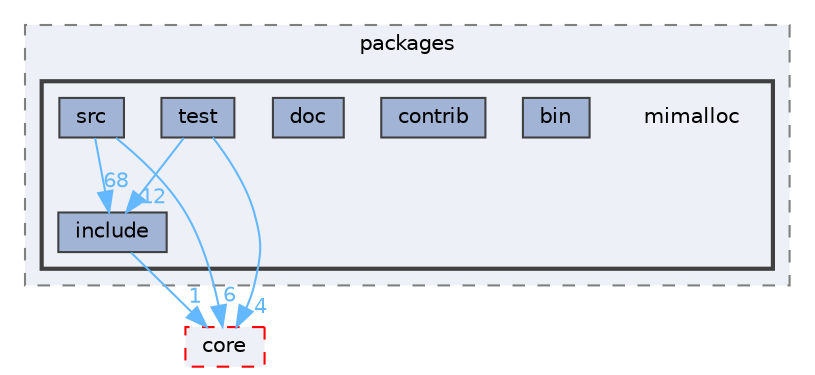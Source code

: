 digraph "runtime/EASTL/packages/mimalloc"
{
 // LATEX_PDF_SIZE
  bgcolor="transparent";
  edge [fontname=Helvetica,fontsize=10,labelfontname=Helvetica,labelfontsize=10];
  node [fontname=Helvetica,fontsize=10,shape=box,height=0.2,width=0.4];
  compound=true
  subgraph clusterdir_cc5c4d973dd7a361701cc063f2c02cbc {
    graph [ bgcolor="#edf0f7", pencolor="grey50", label="packages", fontname=Helvetica,fontsize=10 style="filled,dashed", URL="dir_cc5c4d973dd7a361701cc063f2c02cbc.html",tooltip=""]
  subgraph clusterdir_691f6eadf0c45e432f8d026d7affe530 {
    graph [ bgcolor="#edf0f7", pencolor="grey25", label="", fontname=Helvetica,fontsize=10 style="filled,bold", URL="dir_691f6eadf0c45e432f8d026d7affe530.html",tooltip=""]
    dir_691f6eadf0c45e432f8d026d7affe530 [shape=plaintext, label="mimalloc"];
  dir_163d6e220634c8ea619389189518aef1 [label="bin", fillcolor="#a2b4d6", color="grey25", style="filled", URL="dir_163d6e220634c8ea619389189518aef1.html",tooltip=""];
  dir_4ecfc90e9b009d3573b0e76123d7f91a [label="contrib", fillcolor="#a2b4d6", color="grey25", style="filled", URL="dir_4ecfc90e9b009d3573b0e76123d7f91a.html",tooltip=""];
  dir_a52a0021adbdb0025e0d70c95213e949 [label="doc", fillcolor="#a2b4d6", color="grey25", style="filled", URL="dir_a52a0021adbdb0025e0d70c95213e949.html",tooltip=""];
  dir_a8c403b256360842043cc117c4dd8b14 [label="include", fillcolor="#a2b4d6", color="grey25", style="filled", URL="dir_a8c403b256360842043cc117c4dd8b14.html",tooltip=""];
  dir_fedc5c195628998e7d79c31476661589 [label="src", fillcolor="#a2b4d6", color="grey25", style="filled", URL="dir_fedc5c195628998e7d79c31476661589.html",tooltip=""];
  dir_9f952bf273c4e3f573c022c584f1228c [label="test", fillcolor="#a2b4d6", color="grey25", style="filled", URL="dir_9f952bf273c4e3f573c022c584f1228c.html",tooltip=""];
  }
  }
  dir_0b94c9ea5f3d98712a457061cc05ff83 [label="core", fillcolor="#edf0f7", color="red", style="filled,dashed", URL="dir_0b94c9ea5f3d98712a457061cc05ff83.html",tooltip=""];
  dir_a8c403b256360842043cc117c4dd8b14->dir_0b94c9ea5f3d98712a457061cc05ff83 [headlabel="1", labeldistance=1.5 headhref="dir_000085_000023.html" href="dir_000085_000023.html" color="steelblue1" fontcolor="steelblue1"];
  dir_fedc5c195628998e7d79c31476661589->dir_0b94c9ea5f3d98712a457061cc05ff83 [headlabel="6", labeldistance=1.5 headhref="dir_000121_000023.html" href="dir_000121_000023.html" color="steelblue1" fontcolor="steelblue1"];
  dir_fedc5c195628998e7d79c31476661589->dir_a8c403b256360842043cc117c4dd8b14 [headlabel="68", labeldistance=1.5 headhref="dir_000121_000085.html" href="dir_000121_000085.html" color="steelblue1" fontcolor="steelblue1"];
  dir_9f952bf273c4e3f573c022c584f1228c->dir_0b94c9ea5f3d98712a457061cc05ff83 [headlabel="4", labeldistance=1.5 headhref="dir_000125_000023.html" href="dir_000125_000023.html" color="steelblue1" fontcolor="steelblue1"];
  dir_9f952bf273c4e3f573c022c584f1228c->dir_a8c403b256360842043cc117c4dd8b14 [headlabel="12", labeldistance=1.5 headhref="dir_000125_000085.html" href="dir_000125_000085.html" color="steelblue1" fontcolor="steelblue1"];
}
